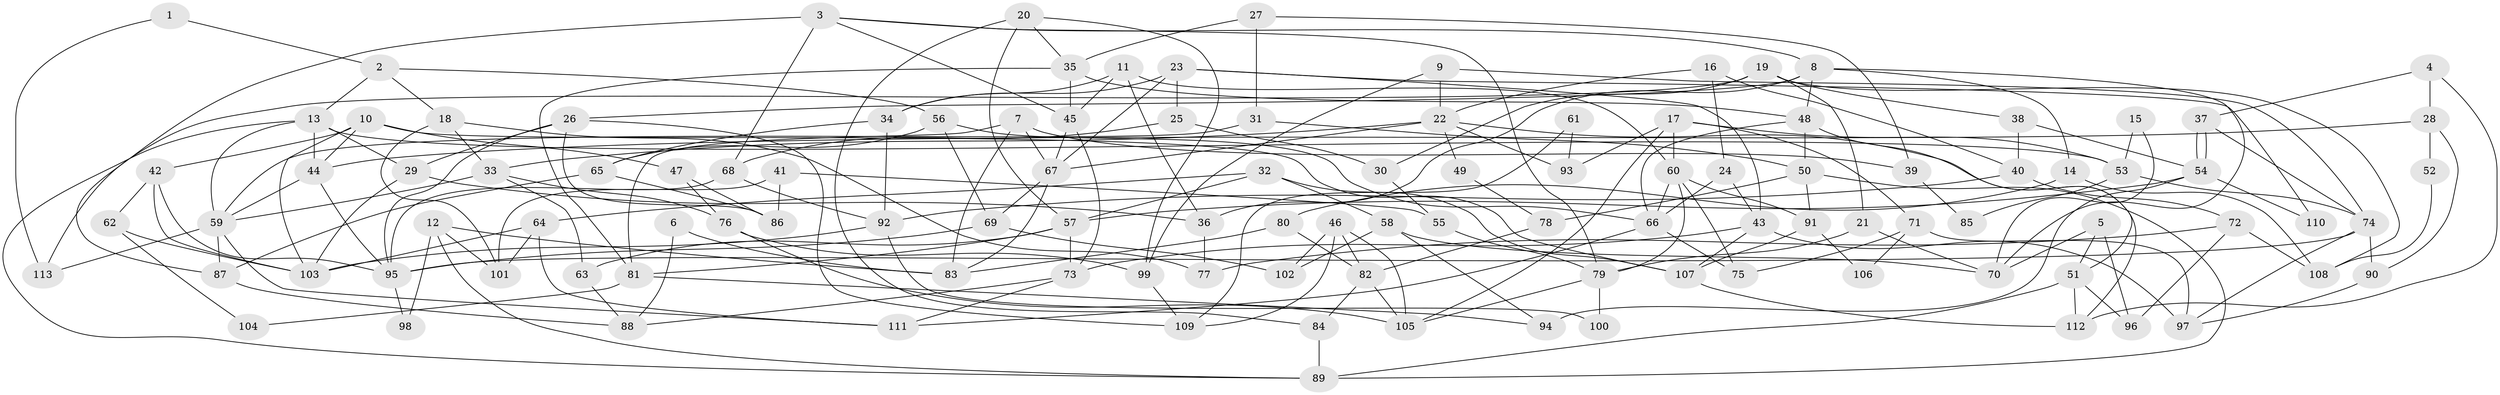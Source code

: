 // coarse degree distribution, {2: 0.12658227848101267, 6: 0.13924050632911392, 7: 0.06329113924050633, 5: 0.1518987341772152, 3: 0.1518987341772152, 8: 0.10126582278481013, 4: 0.24050632911392406, 9: 0.012658227848101266, 10: 0.012658227848101266}
// Generated by graph-tools (version 1.1) at 2025/52/02/27/25 19:52:04]
// undirected, 113 vertices, 226 edges
graph export_dot {
graph [start="1"]
  node [color=gray90,style=filled];
  1;
  2;
  3;
  4;
  5;
  6;
  7;
  8;
  9;
  10;
  11;
  12;
  13;
  14;
  15;
  16;
  17;
  18;
  19;
  20;
  21;
  22;
  23;
  24;
  25;
  26;
  27;
  28;
  29;
  30;
  31;
  32;
  33;
  34;
  35;
  36;
  37;
  38;
  39;
  40;
  41;
  42;
  43;
  44;
  45;
  46;
  47;
  48;
  49;
  50;
  51;
  52;
  53;
  54;
  55;
  56;
  57;
  58;
  59;
  60;
  61;
  62;
  63;
  64;
  65;
  66;
  67;
  68;
  69;
  70;
  71;
  72;
  73;
  74;
  75;
  76;
  77;
  78;
  79;
  80;
  81;
  82;
  83;
  84;
  85;
  86;
  87;
  88;
  89;
  90;
  91;
  92;
  93;
  94;
  95;
  96;
  97;
  98;
  99;
  100;
  101;
  102;
  103;
  104;
  105;
  106;
  107;
  108;
  109;
  110;
  111;
  112;
  113;
  1 -- 2;
  1 -- 113;
  2 -- 13;
  2 -- 56;
  2 -- 18;
  3 -- 8;
  3 -- 79;
  3 -- 45;
  3 -- 68;
  3 -- 87;
  4 -- 37;
  4 -- 28;
  4 -- 112;
  5 -- 70;
  5 -- 51;
  5 -- 96;
  6 -- 88;
  6 -- 83;
  7 -- 67;
  7 -- 81;
  7 -- 39;
  7 -- 83;
  8 -- 26;
  8 -- 36;
  8 -- 14;
  8 -- 48;
  8 -- 70;
  9 -- 99;
  9 -- 74;
  9 -- 22;
  10 -- 44;
  10 -- 103;
  10 -- 42;
  10 -- 47;
  10 -- 107;
  11 -- 45;
  11 -- 34;
  11 -- 36;
  11 -- 60;
  12 -- 83;
  12 -- 101;
  12 -- 89;
  12 -- 98;
  13 -- 59;
  13 -- 89;
  13 -- 29;
  13 -- 44;
  13 -- 53;
  14 -- 80;
  14 -- 108;
  15 -- 53;
  15 -- 70;
  16 -- 22;
  16 -- 40;
  16 -- 24;
  17 -- 105;
  17 -- 53;
  17 -- 60;
  17 -- 71;
  17 -- 93;
  18 -- 33;
  18 -- 77;
  18 -- 101;
  19 -- 38;
  19 -- 108;
  19 -- 21;
  19 -- 30;
  19 -- 113;
  20 -- 35;
  20 -- 57;
  20 -- 84;
  20 -- 99;
  21 -- 70;
  21 -- 79;
  22 -- 112;
  22 -- 33;
  22 -- 49;
  22 -- 67;
  22 -- 93;
  23 -- 67;
  23 -- 43;
  23 -- 25;
  23 -- 34;
  23 -- 110;
  24 -- 66;
  24 -- 43;
  25 -- 68;
  25 -- 30;
  26 -- 109;
  26 -- 86;
  26 -- 29;
  26 -- 95;
  27 -- 31;
  27 -- 35;
  27 -- 39;
  28 -- 44;
  28 -- 90;
  28 -- 52;
  29 -- 36;
  29 -- 103;
  30 -- 55;
  31 -- 59;
  31 -- 50;
  32 -- 64;
  32 -- 107;
  32 -- 57;
  32 -- 58;
  33 -- 59;
  33 -- 63;
  33 -- 76;
  34 -- 65;
  34 -- 92;
  35 -- 48;
  35 -- 45;
  35 -- 81;
  36 -- 77;
  37 -- 54;
  37 -- 54;
  37 -- 74;
  38 -- 54;
  38 -- 40;
  39 -- 85;
  40 -- 92;
  40 -- 72;
  41 -- 86;
  41 -- 55;
  41 -- 101;
  42 -- 103;
  42 -- 62;
  42 -- 95;
  43 -- 73;
  43 -- 97;
  43 -- 107;
  44 -- 95;
  44 -- 59;
  45 -- 73;
  45 -- 67;
  46 -- 105;
  46 -- 102;
  46 -- 82;
  46 -- 109;
  47 -- 76;
  47 -- 86;
  48 -- 51;
  48 -- 50;
  48 -- 66;
  49 -- 78;
  50 -- 91;
  50 -- 78;
  50 -- 89;
  51 -- 89;
  51 -- 112;
  51 -- 96;
  52 -- 108;
  53 -- 74;
  53 -- 85;
  54 -- 57;
  54 -- 94;
  54 -- 110;
  55 -- 79;
  56 -- 69;
  56 -- 66;
  56 -- 65;
  57 -- 63;
  57 -- 73;
  57 -- 81;
  58 -- 94;
  58 -- 70;
  58 -- 102;
  59 -- 111;
  59 -- 87;
  59 -- 113;
  60 -- 66;
  60 -- 75;
  60 -- 79;
  60 -- 91;
  61 -- 109;
  61 -- 93;
  62 -- 103;
  62 -- 104;
  63 -- 88;
  64 -- 103;
  64 -- 101;
  64 -- 111;
  65 -- 87;
  65 -- 86;
  66 -- 75;
  66 -- 111;
  67 -- 69;
  67 -- 83;
  68 -- 95;
  68 -- 92;
  69 -- 95;
  69 -- 102;
  71 -- 75;
  71 -- 97;
  71 -- 106;
  72 -- 96;
  72 -- 77;
  72 -- 108;
  73 -- 111;
  73 -- 88;
  74 -- 97;
  74 -- 95;
  74 -- 90;
  76 -- 105;
  76 -- 99;
  78 -- 82;
  79 -- 100;
  79 -- 105;
  80 -- 83;
  80 -- 82;
  81 -- 94;
  81 -- 104;
  82 -- 84;
  82 -- 105;
  84 -- 89;
  87 -- 88;
  90 -- 97;
  91 -- 107;
  91 -- 106;
  92 -- 100;
  92 -- 103;
  95 -- 98;
  99 -- 109;
  107 -- 112;
}
